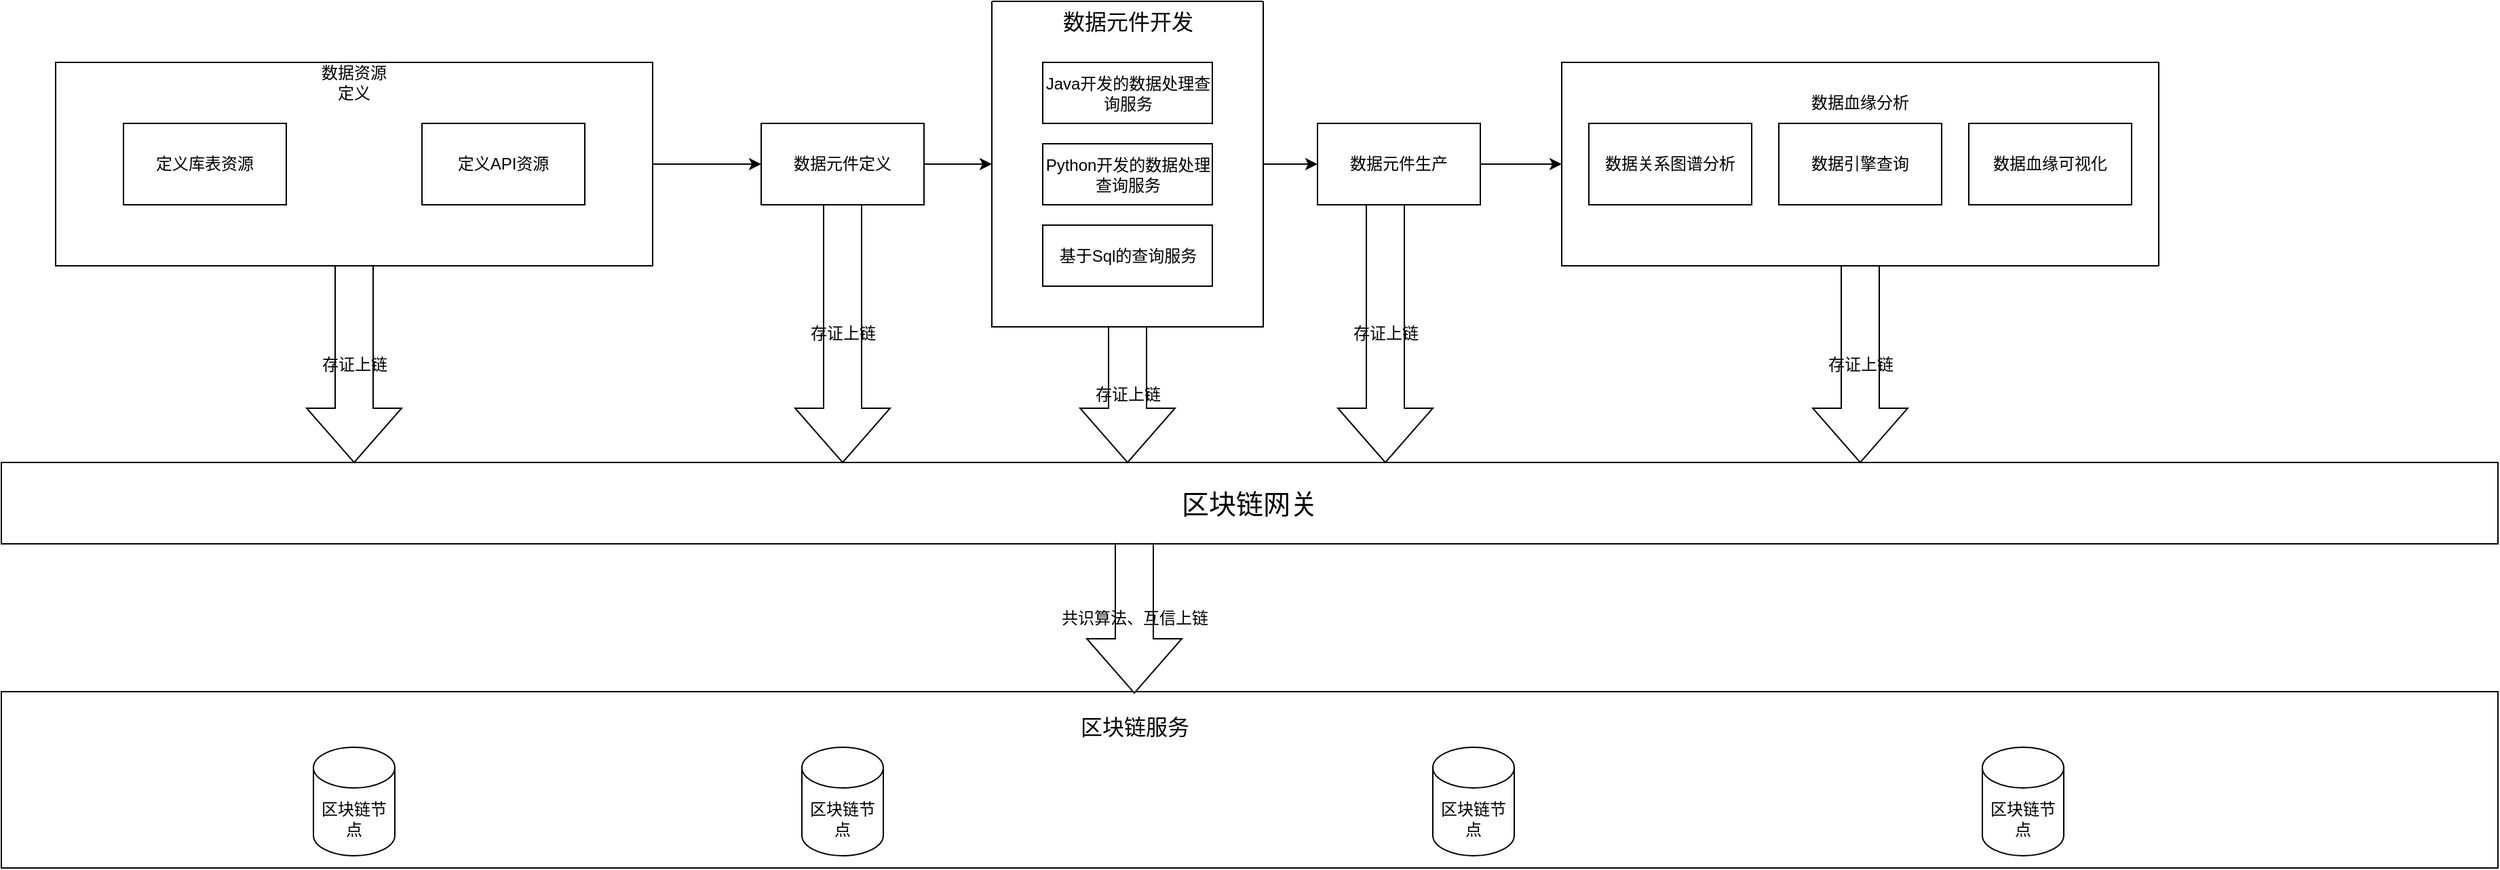 <mxfile version="22.1.11" type="github">
  <diagram id="Za0V6DKtKcFsV4YseQ1D" name="Page-1">
    <mxGraphModel dx="2261" dy="794" grid="1" gridSize="10" guides="1" tooltips="1" connect="1" arrows="1" fold="1" page="1" pageScale="1" pageWidth="827" pageHeight="1169" math="0" shadow="0">
      <root>
        <mxCell id="0" />
        <mxCell id="1" parent="0" />
        <mxCell id="w63ZVAK2N26ufAvk-T6t-37" value="" style="edgeStyle=orthogonalEdgeStyle;rounded=0;orthogonalLoop=1;jettySize=auto;html=1;entryX=0;entryY=0.5;entryDx=0;entryDy=0;" parent="1" source="w63ZVAK2N26ufAvk-T6t-25" target="w63ZVAK2N26ufAvk-T6t-2" edge="1">
          <mxGeometry relative="1" as="geometry" />
        </mxCell>
        <mxCell id="w63ZVAK2N26ufAvk-T6t-25" value="" style="rounded=0;whiteSpace=wrap;html=1;" parent="1" vertex="1">
          <mxGeometry x="-380" y="525" width="440" height="150" as="geometry" />
        </mxCell>
        <mxCell id="w63ZVAK2N26ufAvk-T6t-1" style="edgeStyle=orthogonalEdgeStyle;rounded=0;orthogonalLoop=1;jettySize=auto;html=1;exitX=1;exitY=0.5;exitDx=0;exitDy=0;entryX=0;entryY=0.5;entryDx=0;entryDy=0;" parent="1" source="w63ZVAK2N26ufAvk-T6t-2" target="w63ZVAK2N26ufAvk-T6t-15" edge="1">
          <mxGeometry relative="1" as="geometry" />
        </mxCell>
        <mxCell id="w63ZVAK2N26ufAvk-T6t-2" value="数据元件定义" style="rounded=0;whiteSpace=wrap;html=1;" parent="1" vertex="1">
          <mxGeometry x="140" y="570" width="120" height="60" as="geometry" />
        </mxCell>
        <mxCell id="w63ZVAK2N26ufAvk-T6t-47" style="edgeStyle=orthogonalEdgeStyle;rounded=0;orthogonalLoop=1;jettySize=auto;html=1;" parent="1" source="w63ZVAK2N26ufAvk-T6t-3" target="w63ZVAK2N26ufAvk-T6t-38" edge="1">
          <mxGeometry relative="1" as="geometry" />
        </mxCell>
        <mxCell id="w63ZVAK2N26ufAvk-T6t-3" value="数据元件生产" style="rounded=0;whiteSpace=wrap;html=1;" parent="1" vertex="1">
          <mxGeometry x="550" y="570" width="120" height="60" as="geometry" />
        </mxCell>
        <mxCell id="w63ZVAK2N26ufAvk-T6t-4" value="&lt;font style=&quot;font-size: 20px;&quot;&gt;区块链网关&lt;/font&gt;" style="rounded=0;whiteSpace=wrap;html=1;" parent="1" vertex="1">
          <mxGeometry x="-420" y="820" width="1840" height="60" as="geometry" />
        </mxCell>
        <mxCell id="w63ZVAK2N26ufAvk-T6t-5" value="存证上链" style="html=1;shadow=0;dashed=0;align=center;verticalAlign=middle;shape=mxgraph.arrows2.arrow;dy=0.6;dx=40;direction=south;notch=0;" parent="1" vertex="1">
          <mxGeometry x="165" y="630" width="70" height="190" as="geometry" />
        </mxCell>
        <mxCell id="w63ZVAK2N26ufAvk-T6t-6" value="存证上链" style="html=1;shadow=0;dashed=0;align=center;verticalAlign=middle;shape=mxgraph.arrows2.arrow;dy=0.6;dx=40;direction=south;notch=0;" parent="1" vertex="1">
          <mxGeometry x="565" y="630" width="70" height="190" as="geometry" />
        </mxCell>
        <mxCell id="w63ZVAK2N26ufAvk-T6t-7" value="" style="rounded=0;whiteSpace=wrap;html=1;" parent="1" vertex="1">
          <mxGeometry x="-420" y="989" width="1840" height="130" as="geometry" />
        </mxCell>
        <mxCell id="w63ZVAK2N26ufAvk-T6t-8" value="区块链节点" style="shape=cylinder3;whiteSpace=wrap;html=1;boundedLbl=1;backgroundOutline=1;size=15;" parent="1" vertex="1">
          <mxGeometry x="-190" y="1030" width="60" height="80" as="geometry" />
        </mxCell>
        <mxCell id="w63ZVAK2N26ufAvk-T6t-9" value="区块链节点" style="shape=cylinder3;whiteSpace=wrap;html=1;boundedLbl=1;backgroundOutline=1;size=15;" parent="1" vertex="1">
          <mxGeometry x="170" y="1030" width="60" height="80" as="geometry" />
        </mxCell>
        <mxCell id="w63ZVAK2N26ufAvk-T6t-10" value="区块链节点" style="shape=cylinder3;whiteSpace=wrap;html=1;boundedLbl=1;backgroundOutline=1;size=15;" parent="1" vertex="1">
          <mxGeometry x="635" y="1030" width="60" height="80" as="geometry" />
        </mxCell>
        <mxCell id="w63ZVAK2N26ufAvk-T6t-11" value="区块链节点" style="shape=cylinder3;whiteSpace=wrap;html=1;boundedLbl=1;backgroundOutline=1;size=15;" parent="1" vertex="1">
          <mxGeometry x="1040" y="1030" width="60" height="80" as="geometry" />
        </mxCell>
        <mxCell id="w63ZVAK2N26ufAvk-T6t-12" value="&lt;font style=&quot;font-size: 16px;&quot;&gt;区块链服务&lt;/font&gt;" style="text;html=1;strokeColor=none;fillColor=none;align=center;verticalAlign=middle;whiteSpace=wrap;rounded=0;" parent="1" vertex="1">
          <mxGeometry x="367.5" y="1000" width="95" height="30" as="geometry" />
        </mxCell>
        <mxCell id="w63ZVAK2N26ufAvk-T6t-13" value="共识算法、互信上链" style="html=1;shadow=0;dashed=0;align=center;verticalAlign=middle;shape=mxgraph.arrows2.arrow;dy=0.6;dx=40;direction=south;notch=0;" parent="1" vertex="1">
          <mxGeometry x="380" y="880" width="70" height="110" as="geometry" />
        </mxCell>
        <mxCell id="w63ZVAK2N26ufAvk-T6t-14" style="edgeStyle=orthogonalEdgeStyle;rounded=0;orthogonalLoop=1;jettySize=auto;html=1;exitX=1;exitY=0.5;exitDx=0;exitDy=0;" parent="1" source="w63ZVAK2N26ufAvk-T6t-15" target="w63ZVAK2N26ufAvk-T6t-3" edge="1">
          <mxGeometry relative="1" as="geometry" />
        </mxCell>
        <mxCell id="w63ZVAK2N26ufAvk-T6t-15" value="" style="swimlane;startSize=0;" parent="1" vertex="1">
          <mxGeometry x="310" y="480" width="200" height="240" as="geometry" />
        </mxCell>
        <mxCell id="w63ZVAK2N26ufAvk-T6t-16" value="Java开发的数据处理查询服务" style="rounded=0;whiteSpace=wrap;html=1;" parent="w63ZVAK2N26ufAvk-T6t-15" vertex="1">
          <mxGeometry x="37.5" y="45" width="125" height="45" as="geometry" />
        </mxCell>
        <mxCell id="w63ZVAK2N26ufAvk-T6t-17" value="Python开发的数据处理查询服务" style="rounded=0;whiteSpace=wrap;html=1;" parent="w63ZVAK2N26ufAvk-T6t-15" vertex="1">
          <mxGeometry x="37.5" y="105" width="125" height="45" as="geometry" />
        </mxCell>
        <mxCell id="w63ZVAK2N26ufAvk-T6t-18" value="基于Sql的查询服务" style="rounded=0;whiteSpace=wrap;html=1;" parent="w63ZVAK2N26ufAvk-T6t-15" vertex="1">
          <mxGeometry x="37.5" y="165" width="125" height="45" as="geometry" />
        </mxCell>
        <mxCell id="w63ZVAK2N26ufAvk-T6t-19" value="&lt;font style=&quot;font-size: 16px;&quot;&gt;数据元件开发&lt;/font&gt;" style="text;html=1;align=center;verticalAlign=middle;resizable=0;points=[];autosize=1;strokeColor=none;fillColor=none;" parent="w63ZVAK2N26ufAvk-T6t-15" vertex="1">
          <mxGeometry x="40" width="120" height="30" as="geometry" />
        </mxCell>
        <mxCell id="w63ZVAK2N26ufAvk-T6t-20" value="存证上链" style="html=1;shadow=0;dashed=0;align=center;verticalAlign=middle;shape=mxgraph.arrows2.arrow;dy=0.6;dx=40;direction=south;notch=0;" parent="1" vertex="1">
          <mxGeometry x="375" y="720" width="70" height="100" as="geometry" />
        </mxCell>
        <mxCell id="w63ZVAK2N26ufAvk-T6t-22" value="定义库表资源" style="rounded=0;whiteSpace=wrap;html=1;" parent="1" vertex="1">
          <mxGeometry x="-330" y="570" width="120" height="60" as="geometry" />
        </mxCell>
        <mxCell id="w63ZVAK2N26ufAvk-T6t-23" value="定义API资源" style="rounded=0;whiteSpace=wrap;html=1;" parent="1" vertex="1">
          <mxGeometry x="-110" y="570" width="120" height="60" as="geometry" />
        </mxCell>
        <mxCell id="w63ZVAK2N26ufAvk-T6t-33" value="数据资源定义" style="text;html=1;strokeColor=none;fillColor=none;align=center;verticalAlign=middle;whiteSpace=wrap;rounded=0;" parent="1" vertex="1">
          <mxGeometry x="-190" y="525" width="60" height="30" as="geometry" />
        </mxCell>
        <mxCell id="w63ZVAK2N26ufAvk-T6t-34" value="存证上链" style="html=1;shadow=0;dashed=0;align=center;verticalAlign=middle;shape=mxgraph.arrows2.arrow;dy=0.6;dx=40;direction=south;notch=0;" parent="1" vertex="1">
          <mxGeometry x="-195" y="675" width="70" height="145" as="geometry" />
        </mxCell>
        <mxCell id="w63ZVAK2N26ufAvk-T6t-38" value="" style="rounded=0;whiteSpace=wrap;html=1;" parent="1" vertex="1">
          <mxGeometry x="730" y="525" width="440" height="150" as="geometry" />
        </mxCell>
        <mxCell id="w63ZVAK2N26ufAvk-T6t-39" value="数据关系图谱分析" style="rounded=0;whiteSpace=wrap;html=1;" parent="1" vertex="1">
          <mxGeometry x="750" y="570" width="120" height="60" as="geometry" />
        </mxCell>
        <mxCell id="w63ZVAK2N26ufAvk-T6t-40" value="数据引擎查询" style="rounded=0;whiteSpace=wrap;html=1;" parent="1" vertex="1">
          <mxGeometry x="890" y="570" width="120" height="60" as="geometry" />
        </mxCell>
        <mxCell id="w63ZVAK2N26ufAvk-T6t-41" value="数据血缘可视化" style="rounded=0;whiteSpace=wrap;html=1;" parent="1" vertex="1">
          <mxGeometry x="1030" y="570" width="120" height="60" as="geometry" />
        </mxCell>
        <mxCell id="w63ZVAK2N26ufAvk-T6t-42" value="数据血缘分析" style="text;html=1;strokeColor=none;fillColor=none;align=center;verticalAlign=middle;whiteSpace=wrap;rounded=0;" parent="1" vertex="1">
          <mxGeometry x="905" y="540" width="90" height="30" as="geometry" />
        </mxCell>
        <mxCell id="w63ZVAK2N26ufAvk-T6t-43" value="存证上链" style="html=1;shadow=0;dashed=0;align=center;verticalAlign=middle;shape=mxgraph.arrows2.arrow;dy=0.6;dx=40;direction=south;notch=0;" parent="1" vertex="1">
          <mxGeometry x="915" y="675" width="70" height="145" as="geometry" />
        </mxCell>
      </root>
    </mxGraphModel>
  </diagram>
</mxfile>
